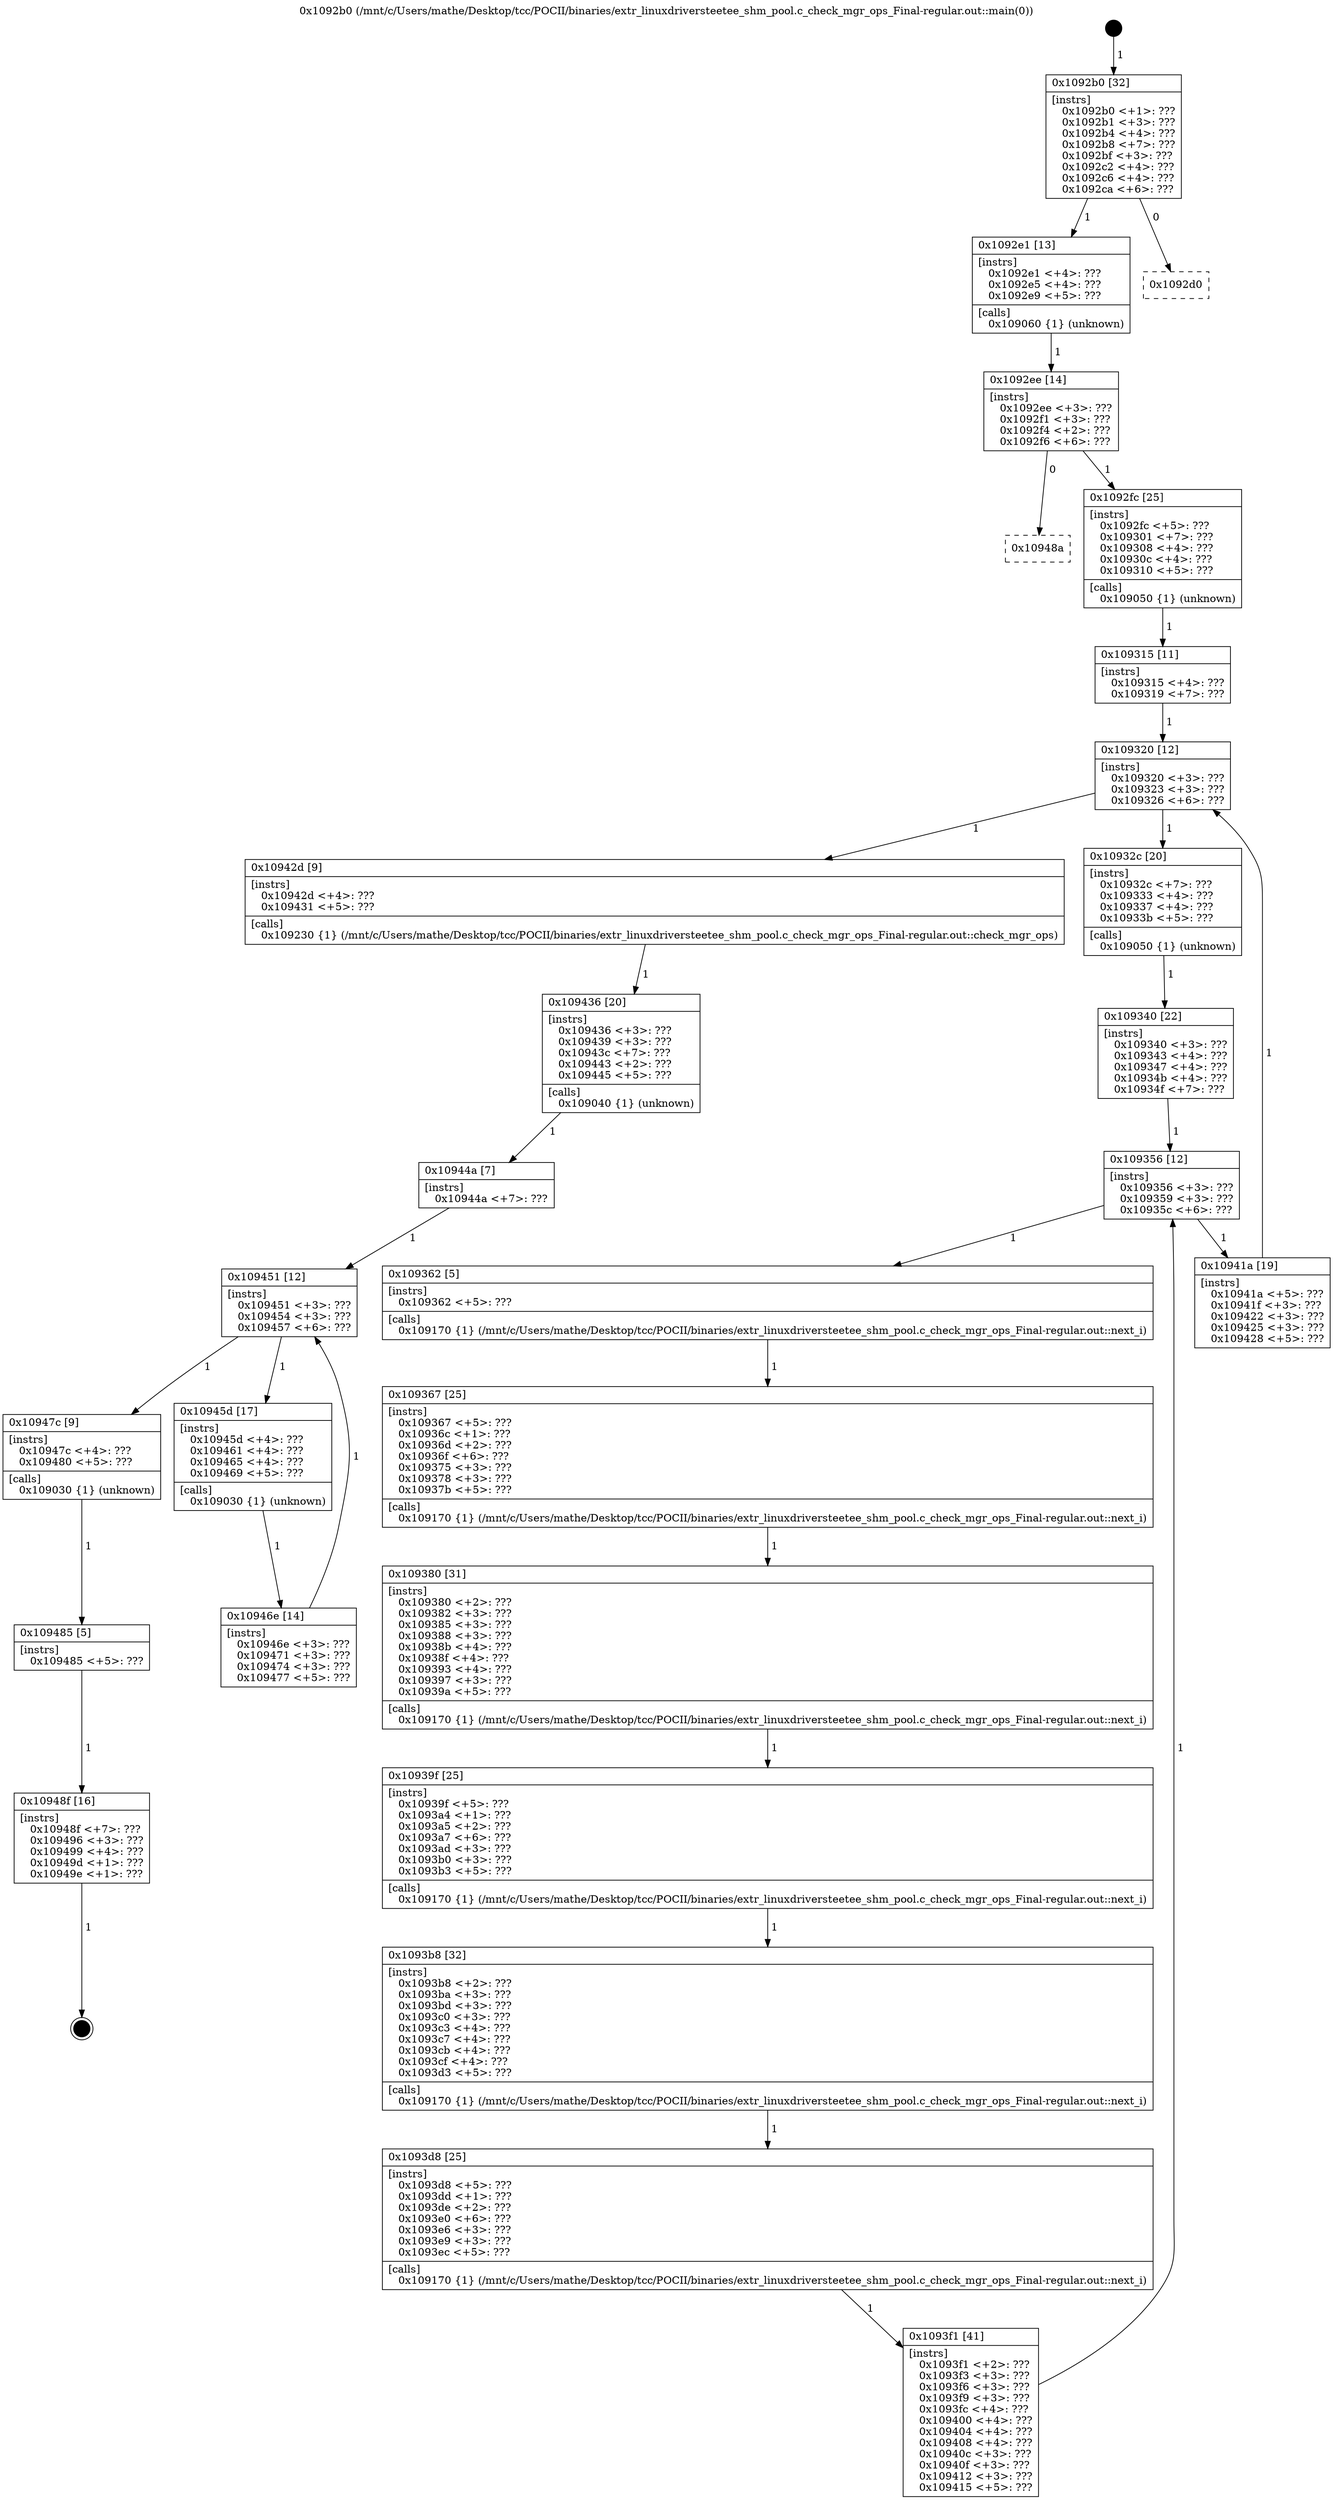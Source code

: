 digraph "0x1092b0" {
  label = "0x1092b0 (/mnt/c/Users/mathe/Desktop/tcc/POCII/binaries/extr_linuxdriversteetee_shm_pool.c_check_mgr_ops_Final-regular.out::main(0))"
  labelloc = "t"
  node[shape=record]

  Entry [label="",width=0.3,height=0.3,shape=circle,fillcolor=black,style=filled]
  "0x1092b0" [label="{
     0x1092b0 [32]\l
     | [instrs]\l
     &nbsp;&nbsp;0x1092b0 \<+1\>: ???\l
     &nbsp;&nbsp;0x1092b1 \<+3\>: ???\l
     &nbsp;&nbsp;0x1092b4 \<+4\>: ???\l
     &nbsp;&nbsp;0x1092b8 \<+7\>: ???\l
     &nbsp;&nbsp;0x1092bf \<+3\>: ???\l
     &nbsp;&nbsp;0x1092c2 \<+4\>: ???\l
     &nbsp;&nbsp;0x1092c6 \<+4\>: ???\l
     &nbsp;&nbsp;0x1092ca \<+6\>: ???\l
  }"]
  "0x1092e1" [label="{
     0x1092e1 [13]\l
     | [instrs]\l
     &nbsp;&nbsp;0x1092e1 \<+4\>: ???\l
     &nbsp;&nbsp;0x1092e5 \<+4\>: ???\l
     &nbsp;&nbsp;0x1092e9 \<+5\>: ???\l
     | [calls]\l
     &nbsp;&nbsp;0x109060 \{1\} (unknown)\l
  }"]
  "0x1092d0" [label="{
     0x1092d0\l
  }", style=dashed]
  "0x1092ee" [label="{
     0x1092ee [14]\l
     | [instrs]\l
     &nbsp;&nbsp;0x1092ee \<+3\>: ???\l
     &nbsp;&nbsp;0x1092f1 \<+3\>: ???\l
     &nbsp;&nbsp;0x1092f4 \<+2\>: ???\l
     &nbsp;&nbsp;0x1092f6 \<+6\>: ???\l
  }"]
  "0x10948a" [label="{
     0x10948a\l
  }", style=dashed]
  "0x1092fc" [label="{
     0x1092fc [25]\l
     | [instrs]\l
     &nbsp;&nbsp;0x1092fc \<+5\>: ???\l
     &nbsp;&nbsp;0x109301 \<+7\>: ???\l
     &nbsp;&nbsp;0x109308 \<+4\>: ???\l
     &nbsp;&nbsp;0x10930c \<+4\>: ???\l
     &nbsp;&nbsp;0x109310 \<+5\>: ???\l
     | [calls]\l
     &nbsp;&nbsp;0x109050 \{1\} (unknown)\l
  }"]
  Exit [label="",width=0.3,height=0.3,shape=circle,fillcolor=black,style=filled,peripheries=2]
  "0x109320" [label="{
     0x109320 [12]\l
     | [instrs]\l
     &nbsp;&nbsp;0x109320 \<+3\>: ???\l
     &nbsp;&nbsp;0x109323 \<+3\>: ???\l
     &nbsp;&nbsp;0x109326 \<+6\>: ???\l
  }"]
  "0x10942d" [label="{
     0x10942d [9]\l
     | [instrs]\l
     &nbsp;&nbsp;0x10942d \<+4\>: ???\l
     &nbsp;&nbsp;0x109431 \<+5\>: ???\l
     | [calls]\l
     &nbsp;&nbsp;0x109230 \{1\} (/mnt/c/Users/mathe/Desktop/tcc/POCII/binaries/extr_linuxdriversteetee_shm_pool.c_check_mgr_ops_Final-regular.out::check_mgr_ops)\l
  }"]
  "0x10932c" [label="{
     0x10932c [20]\l
     | [instrs]\l
     &nbsp;&nbsp;0x10932c \<+7\>: ???\l
     &nbsp;&nbsp;0x109333 \<+4\>: ???\l
     &nbsp;&nbsp;0x109337 \<+4\>: ???\l
     &nbsp;&nbsp;0x10933b \<+5\>: ???\l
     | [calls]\l
     &nbsp;&nbsp;0x109050 \{1\} (unknown)\l
  }"]
  "0x109356" [label="{
     0x109356 [12]\l
     | [instrs]\l
     &nbsp;&nbsp;0x109356 \<+3\>: ???\l
     &nbsp;&nbsp;0x109359 \<+3\>: ???\l
     &nbsp;&nbsp;0x10935c \<+6\>: ???\l
  }"]
  "0x10941a" [label="{
     0x10941a [19]\l
     | [instrs]\l
     &nbsp;&nbsp;0x10941a \<+5\>: ???\l
     &nbsp;&nbsp;0x10941f \<+3\>: ???\l
     &nbsp;&nbsp;0x109422 \<+3\>: ???\l
     &nbsp;&nbsp;0x109425 \<+3\>: ???\l
     &nbsp;&nbsp;0x109428 \<+5\>: ???\l
  }"]
  "0x109362" [label="{
     0x109362 [5]\l
     | [instrs]\l
     &nbsp;&nbsp;0x109362 \<+5\>: ???\l
     | [calls]\l
     &nbsp;&nbsp;0x109170 \{1\} (/mnt/c/Users/mathe/Desktop/tcc/POCII/binaries/extr_linuxdriversteetee_shm_pool.c_check_mgr_ops_Final-regular.out::next_i)\l
  }"]
  "0x109367" [label="{
     0x109367 [25]\l
     | [instrs]\l
     &nbsp;&nbsp;0x109367 \<+5\>: ???\l
     &nbsp;&nbsp;0x10936c \<+1\>: ???\l
     &nbsp;&nbsp;0x10936d \<+2\>: ???\l
     &nbsp;&nbsp;0x10936f \<+6\>: ???\l
     &nbsp;&nbsp;0x109375 \<+3\>: ???\l
     &nbsp;&nbsp;0x109378 \<+3\>: ???\l
     &nbsp;&nbsp;0x10937b \<+5\>: ???\l
     | [calls]\l
     &nbsp;&nbsp;0x109170 \{1\} (/mnt/c/Users/mathe/Desktop/tcc/POCII/binaries/extr_linuxdriversteetee_shm_pool.c_check_mgr_ops_Final-regular.out::next_i)\l
  }"]
  "0x109380" [label="{
     0x109380 [31]\l
     | [instrs]\l
     &nbsp;&nbsp;0x109380 \<+2\>: ???\l
     &nbsp;&nbsp;0x109382 \<+3\>: ???\l
     &nbsp;&nbsp;0x109385 \<+3\>: ???\l
     &nbsp;&nbsp;0x109388 \<+3\>: ???\l
     &nbsp;&nbsp;0x10938b \<+4\>: ???\l
     &nbsp;&nbsp;0x10938f \<+4\>: ???\l
     &nbsp;&nbsp;0x109393 \<+4\>: ???\l
     &nbsp;&nbsp;0x109397 \<+3\>: ???\l
     &nbsp;&nbsp;0x10939a \<+5\>: ???\l
     | [calls]\l
     &nbsp;&nbsp;0x109170 \{1\} (/mnt/c/Users/mathe/Desktop/tcc/POCII/binaries/extr_linuxdriversteetee_shm_pool.c_check_mgr_ops_Final-regular.out::next_i)\l
  }"]
  "0x10939f" [label="{
     0x10939f [25]\l
     | [instrs]\l
     &nbsp;&nbsp;0x10939f \<+5\>: ???\l
     &nbsp;&nbsp;0x1093a4 \<+1\>: ???\l
     &nbsp;&nbsp;0x1093a5 \<+2\>: ???\l
     &nbsp;&nbsp;0x1093a7 \<+6\>: ???\l
     &nbsp;&nbsp;0x1093ad \<+3\>: ???\l
     &nbsp;&nbsp;0x1093b0 \<+3\>: ???\l
     &nbsp;&nbsp;0x1093b3 \<+5\>: ???\l
     | [calls]\l
     &nbsp;&nbsp;0x109170 \{1\} (/mnt/c/Users/mathe/Desktop/tcc/POCII/binaries/extr_linuxdriversteetee_shm_pool.c_check_mgr_ops_Final-regular.out::next_i)\l
  }"]
  "0x1093b8" [label="{
     0x1093b8 [32]\l
     | [instrs]\l
     &nbsp;&nbsp;0x1093b8 \<+2\>: ???\l
     &nbsp;&nbsp;0x1093ba \<+3\>: ???\l
     &nbsp;&nbsp;0x1093bd \<+3\>: ???\l
     &nbsp;&nbsp;0x1093c0 \<+3\>: ???\l
     &nbsp;&nbsp;0x1093c3 \<+4\>: ???\l
     &nbsp;&nbsp;0x1093c7 \<+4\>: ???\l
     &nbsp;&nbsp;0x1093cb \<+4\>: ???\l
     &nbsp;&nbsp;0x1093cf \<+4\>: ???\l
     &nbsp;&nbsp;0x1093d3 \<+5\>: ???\l
     | [calls]\l
     &nbsp;&nbsp;0x109170 \{1\} (/mnt/c/Users/mathe/Desktop/tcc/POCII/binaries/extr_linuxdriversteetee_shm_pool.c_check_mgr_ops_Final-regular.out::next_i)\l
  }"]
  "0x1093d8" [label="{
     0x1093d8 [25]\l
     | [instrs]\l
     &nbsp;&nbsp;0x1093d8 \<+5\>: ???\l
     &nbsp;&nbsp;0x1093dd \<+1\>: ???\l
     &nbsp;&nbsp;0x1093de \<+2\>: ???\l
     &nbsp;&nbsp;0x1093e0 \<+6\>: ???\l
     &nbsp;&nbsp;0x1093e6 \<+3\>: ???\l
     &nbsp;&nbsp;0x1093e9 \<+3\>: ???\l
     &nbsp;&nbsp;0x1093ec \<+5\>: ???\l
     | [calls]\l
     &nbsp;&nbsp;0x109170 \{1\} (/mnt/c/Users/mathe/Desktop/tcc/POCII/binaries/extr_linuxdriversteetee_shm_pool.c_check_mgr_ops_Final-regular.out::next_i)\l
  }"]
  "0x1093f1" [label="{
     0x1093f1 [41]\l
     | [instrs]\l
     &nbsp;&nbsp;0x1093f1 \<+2\>: ???\l
     &nbsp;&nbsp;0x1093f3 \<+3\>: ???\l
     &nbsp;&nbsp;0x1093f6 \<+3\>: ???\l
     &nbsp;&nbsp;0x1093f9 \<+3\>: ???\l
     &nbsp;&nbsp;0x1093fc \<+4\>: ???\l
     &nbsp;&nbsp;0x109400 \<+4\>: ???\l
     &nbsp;&nbsp;0x109404 \<+4\>: ???\l
     &nbsp;&nbsp;0x109408 \<+4\>: ???\l
     &nbsp;&nbsp;0x10940c \<+3\>: ???\l
     &nbsp;&nbsp;0x10940f \<+3\>: ???\l
     &nbsp;&nbsp;0x109412 \<+3\>: ???\l
     &nbsp;&nbsp;0x109415 \<+5\>: ???\l
  }"]
  "0x109340" [label="{
     0x109340 [22]\l
     | [instrs]\l
     &nbsp;&nbsp;0x109340 \<+3\>: ???\l
     &nbsp;&nbsp;0x109343 \<+4\>: ???\l
     &nbsp;&nbsp;0x109347 \<+4\>: ???\l
     &nbsp;&nbsp;0x10934b \<+4\>: ???\l
     &nbsp;&nbsp;0x10934f \<+7\>: ???\l
  }"]
  "0x10948f" [label="{
     0x10948f [16]\l
     | [instrs]\l
     &nbsp;&nbsp;0x10948f \<+7\>: ???\l
     &nbsp;&nbsp;0x109496 \<+3\>: ???\l
     &nbsp;&nbsp;0x109499 \<+4\>: ???\l
     &nbsp;&nbsp;0x10949d \<+1\>: ???\l
     &nbsp;&nbsp;0x10949e \<+1\>: ???\l
  }"]
  "0x109315" [label="{
     0x109315 [11]\l
     | [instrs]\l
     &nbsp;&nbsp;0x109315 \<+4\>: ???\l
     &nbsp;&nbsp;0x109319 \<+7\>: ???\l
  }"]
  "0x109436" [label="{
     0x109436 [20]\l
     | [instrs]\l
     &nbsp;&nbsp;0x109436 \<+3\>: ???\l
     &nbsp;&nbsp;0x109439 \<+3\>: ???\l
     &nbsp;&nbsp;0x10943c \<+7\>: ???\l
     &nbsp;&nbsp;0x109443 \<+2\>: ???\l
     &nbsp;&nbsp;0x109445 \<+5\>: ???\l
     | [calls]\l
     &nbsp;&nbsp;0x109040 \{1\} (unknown)\l
  }"]
  "0x109451" [label="{
     0x109451 [12]\l
     | [instrs]\l
     &nbsp;&nbsp;0x109451 \<+3\>: ???\l
     &nbsp;&nbsp;0x109454 \<+3\>: ???\l
     &nbsp;&nbsp;0x109457 \<+6\>: ???\l
  }"]
  "0x10947c" [label="{
     0x10947c [9]\l
     | [instrs]\l
     &nbsp;&nbsp;0x10947c \<+4\>: ???\l
     &nbsp;&nbsp;0x109480 \<+5\>: ???\l
     | [calls]\l
     &nbsp;&nbsp;0x109030 \{1\} (unknown)\l
  }"]
  "0x10945d" [label="{
     0x10945d [17]\l
     | [instrs]\l
     &nbsp;&nbsp;0x10945d \<+4\>: ???\l
     &nbsp;&nbsp;0x109461 \<+4\>: ???\l
     &nbsp;&nbsp;0x109465 \<+4\>: ???\l
     &nbsp;&nbsp;0x109469 \<+5\>: ???\l
     | [calls]\l
     &nbsp;&nbsp;0x109030 \{1\} (unknown)\l
  }"]
  "0x10946e" [label="{
     0x10946e [14]\l
     | [instrs]\l
     &nbsp;&nbsp;0x10946e \<+3\>: ???\l
     &nbsp;&nbsp;0x109471 \<+3\>: ???\l
     &nbsp;&nbsp;0x109474 \<+3\>: ???\l
     &nbsp;&nbsp;0x109477 \<+5\>: ???\l
  }"]
  "0x10944a" [label="{
     0x10944a [7]\l
     | [instrs]\l
     &nbsp;&nbsp;0x10944a \<+7\>: ???\l
  }"]
  "0x109485" [label="{
     0x109485 [5]\l
     | [instrs]\l
     &nbsp;&nbsp;0x109485 \<+5\>: ???\l
  }"]
  Entry -> "0x1092b0" [label=" 1"]
  "0x1092b0" -> "0x1092e1" [label=" 1"]
  "0x1092b0" -> "0x1092d0" [label=" 0"]
  "0x1092e1" -> "0x1092ee" [label=" 1"]
  "0x1092ee" -> "0x10948a" [label=" 0"]
  "0x1092ee" -> "0x1092fc" [label=" 1"]
  "0x10948f" -> Exit [label=" 1"]
  "0x1092fc" -> "0x109315" [label=" 1"]
  "0x109320" -> "0x10942d" [label=" 1"]
  "0x109320" -> "0x10932c" [label=" 1"]
  "0x10932c" -> "0x109340" [label=" 1"]
  "0x109356" -> "0x10941a" [label=" 1"]
  "0x109356" -> "0x109362" [label=" 1"]
  "0x109362" -> "0x109367" [label=" 1"]
  "0x109367" -> "0x109380" [label=" 1"]
  "0x109380" -> "0x10939f" [label=" 1"]
  "0x10939f" -> "0x1093b8" [label=" 1"]
  "0x1093b8" -> "0x1093d8" [label=" 1"]
  "0x1093d8" -> "0x1093f1" [label=" 1"]
  "0x109340" -> "0x109356" [label=" 1"]
  "0x1093f1" -> "0x109356" [label=" 1"]
  "0x109485" -> "0x10948f" [label=" 1"]
  "0x109315" -> "0x109320" [label=" 1"]
  "0x10941a" -> "0x109320" [label=" 1"]
  "0x10942d" -> "0x109436" [label=" 1"]
  "0x109436" -> "0x10944a" [label=" 1"]
  "0x109451" -> "0x10947c" [label=" 1"]
  "0x109451" -> "0x10945d" [label=" 1"]
  "0x10945d" -> "0x10946e" [label=" 1"]
  "0x10944a" -> "0x109451" [label=" 1"]
  "0x10946e" -> "0x109451" [label=" 1"]
  "0x10947c" -> "0x109485" [label=" 1"]
}
